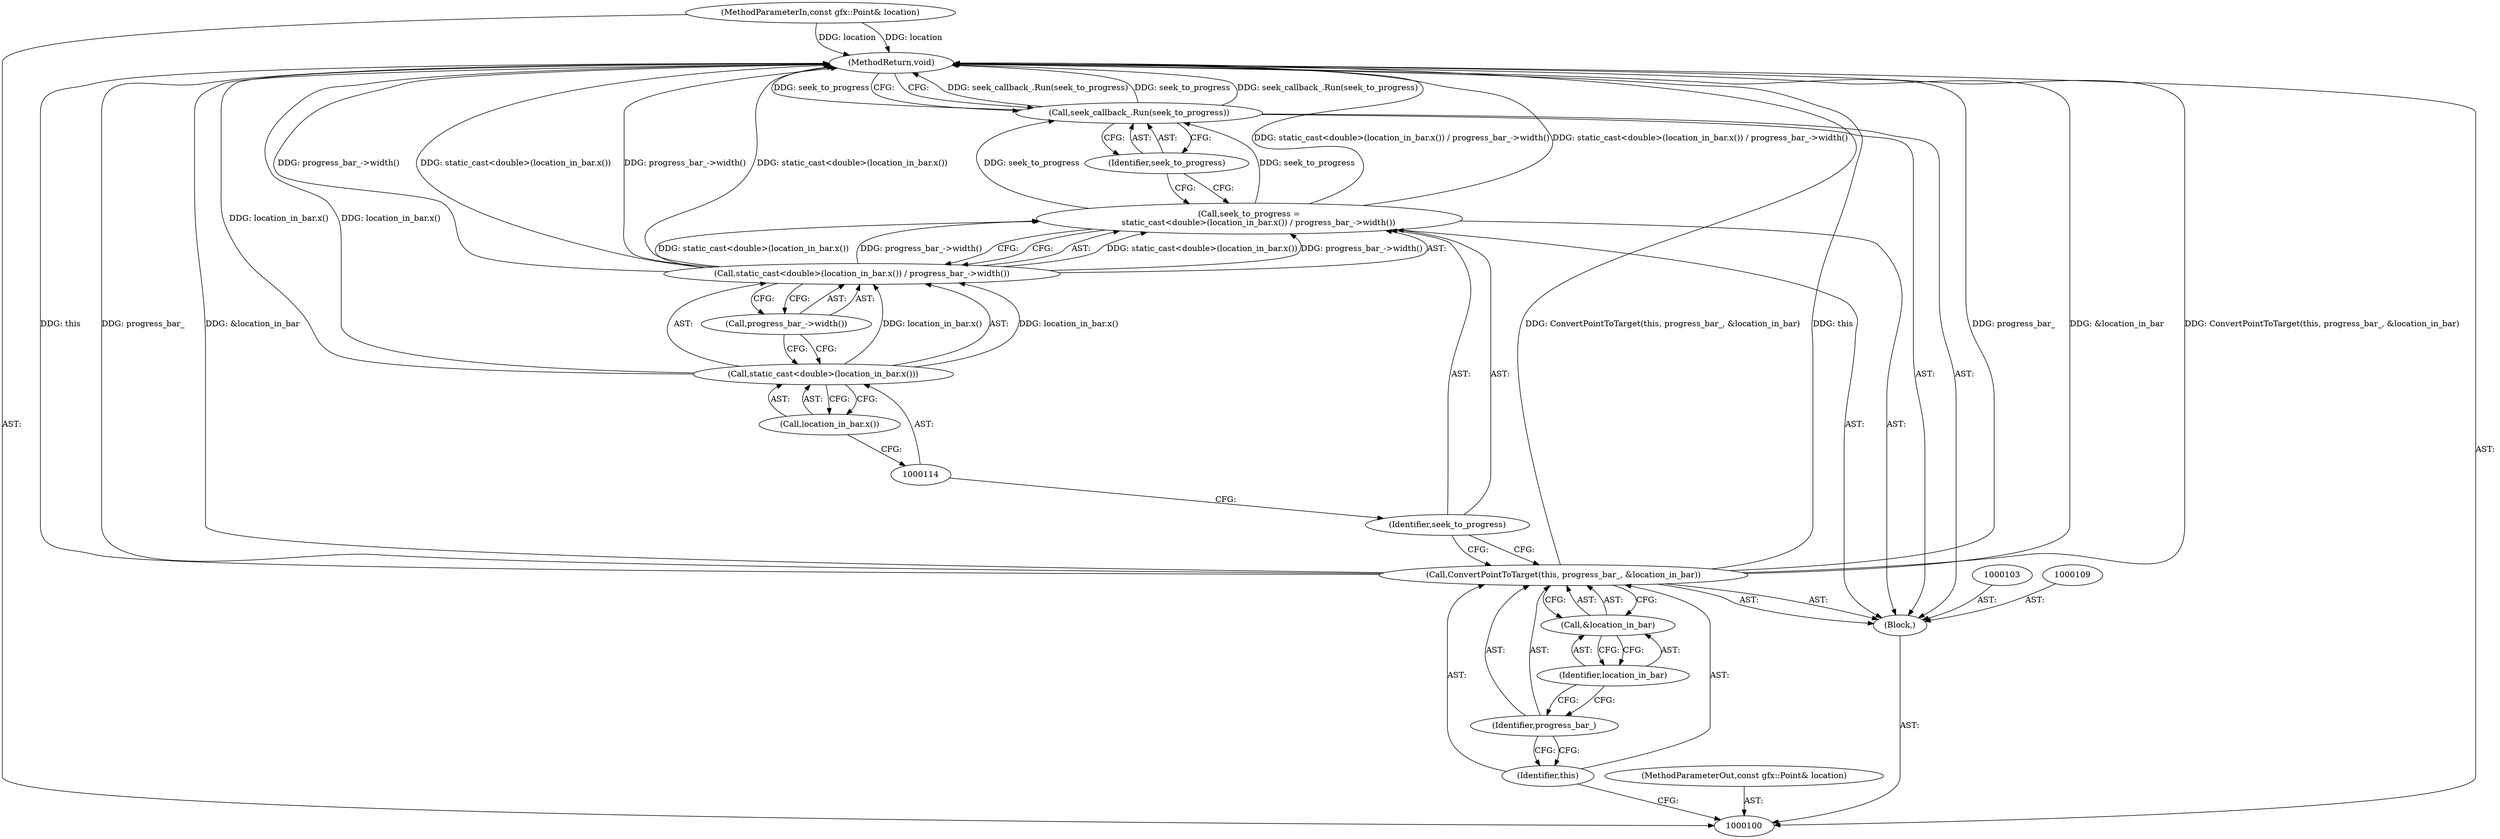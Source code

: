 digraph "0_Chrome_c25b198675380f713a56649c857b4367601d4a3d_7" {
"1000119" [label="(MethodReturn,void)"];
"1000101" [label="(MethodParameterIn,const gfx::Point& location)"];
"1000161" [label="(MethodParameterOut,const gfx::Point& location)"];
"1000102" [label="(Block,)"];
"1000104" [label="(Call,ConvertPointToTarget(this, progress_bar_, &location_in_bar))"];
"1000105" [label="(Identifier,this)"];
"1000106" [label="(Identifier,progress_bar_)"];
"1000107" [label="(Call,&location_in_bar)"];
"1000108" [label="(Identifier,location_in_bar)"];
"1000110" [label="(Call,seek_to_progress =\n       static_cast<double>(location_in_bar.x()) / progress_bar_->width())"];
"1000111" [label="(Identifier,seek_to_progress)"];
"1000115" [label="(Call,location_in_bar.x())"];
"1000116" [label="(Call,progress_bar_->width())"];
"1000112" [label="(Call,static_cast<double>(location_in_bar.x()) / progress_bar_->width())"];
"1000113" [label="(Call,static_cast<double>(location_in_bar.x()))"];
"1000118" [label="(Identifier,seek_to_progress)"];
"1000117" [label="(Call,seek_callback_.Run(seek_to_progress))"];
"1000119" -> "1000100"  [label="AST: "];
"1000119" -> "1000117"  [label="CFG: "];
"1000117" -> "1000119"  [label="DDG: seek_callback_.Run(seek_to_progress)"];
"1000117" -> "1000119"  [label="DDG: seek_to_progress"];
"1000104" -> "1000119"  [label="DDG: &location_in_bar"];
"1000104" -> "1000119"  [label="DDG: ConvertPointToTarget(this, progress_bar_, &location_in_bar)"];
"1000104" -> "1000119"  [label="DDG: this"];
"1000104" -> "1000119"  [label="DDG: progress_bar_"];
"1000113" -> "1000119"  [label="DDG: location_in_bar.x()"];
"1000110" -> "1000119"  [label="DDG: static_cast<double>(location_in_bar.x()) / progress_bar_->width()"];
"1000112" -> "1000119"  [label="DDG: progress_bar_->width()"];
"1000112" -> "1000119"  [label="DDG: static_cast<double>(location_in_bar.x())"];
"1000101" -> "1000119"  [label="DDG: location"];
"1000101" -> "1000100"  [label="AST: "];
"1000101" -> "1000119"  [label="DDG: location"];
"1000161" -> "1000100"  [label="AST: "];
"1000102" -> "1000100"  [label="AST: "];
"1000103" -> "1000102"  [label="AST: "];
"1000104" -> "1000102"  [label="AST: "];
"1000109" -> "1000102"  [label="AST: "];
"1000110" -> "1000102"  [label="AST: "];
"1000117" -> "1000102"  [label="AST: "];
"1000104" -> "1000102"  [label="AST: "];
"1000104" -> "1000107"  [label="CFG: "];
"1000105" -> "1000104"  [label="AST: "];
"1000106" -> "1000104"  [label="AST: "];
"1000107" -> "1000104"  [label="AST: "];
"1000111" -> "1000104"  [label="CFG: "];
"1000104" -> "1000119"  [label="DDG: &location_in_bar"];
"1000104" -> "1000119"  [label="DDG: ConvertPointToTarget(this, progress_bar_, &location_in_bar)"];
"1000104" -> "1000119"  [label="DDG: this"];
"1000104" -> "1000119"  [label="DDG: progress_bar_"];
"1000105" -> "1000104"  [label="AST: "];
"1000105" -> "1000100"  [label="CFG: "];
"1000106" -> "1000105"  [label="CFG: "];
"1000106" -> "1000104"  [label="AST: "];
"1000106" -> "1000105"  [label="CFG: "];
"1000108" -> "1000106"  [label="CFG: "];
"1000107" -> "1000104"  [label="AST: "];
"1000107" -> "1000108"  [label="CFG: "];
"1000108" -> "1000107"  [label="AST: "];
"1000104" -> "1000107"  [label="CFG: "];
"1000108" -> "1000107"  [label="AST: "];
"1000108" -> "1000106"  [label="CFG: "];
"1000107" -> "1000108"  [label="CFG: "];
"1000110" -> "1000102"  [label="AST: "];
"1000110" -> "1000112"  [label="CFG: "];
"1000111" -> "1000110"  [label="AST: "];
"1000112" -> "1000110"  [label="AST: "];
"1000118" -> "1000110"  [label="CFG: "];
"1000110" -> "1000119"  [label="DDG: static_cast<double>(location_in_bar.x()) / progress_bar_->width()"];
"1000112" -> "1000110"  [label="DDG: static_cast<double>(location_in_bar.x())"];
"1000112" -> "1000110"  [label="DDG: progress_bar_->width()"];
"1000110" -> "1000117"  [label="DDG: seek_to_progress"];
"1000111" -> "1000110"  [label="AST: "];
"1000111" -> "1000104"  [label="CFG: "];
"1000114" -> "1000111"  [label="CFG: "];
"1000115" -> "1000113"  [label="AST: "];
"1000115" -> "1000114"  [label="CFG: "];
"1000113" -> "1000115"  [label="CFG: "];
"1000116" -> "1000112"  [label="AST: "];
"1000116" -> "1000113"  [label="CFG: "];
"1000112" -> "1000116"  [label="CFG: "];
"1000112" -> "1000110"  [label="AST: "];
"1000112" -> "1000116"  [label="CFG: "];
"1000113" -> "1000112"  [label="AST: "];
"1000116" -> "1000112"  [label="AST: "];
"1000110" -> "1000112"  [label="CFG: "];
"1000112" -> "1000119"  [label="DDG: progress_bar_->width()"];
"1000112" -> "1000119"  [label="DDG: static_cast<double>(location_in_bar.x())"];
"1000112" -> "1000110"  [label="DDG: static_cast<double>(location_in_bar.x())"];
"1000112" -> "1000110"  [label="DDG: progress_bar_->width()"];
"1000113" -> "1000112"  [label="DDG: location_in_bar.x()"];
"1000113" -> "1000112"  [label="AST: "];
"1000113" -> "1000115"  [label="CFG: "];
"1000114" -> "1000113"  [label="AST: "];
"1000115" -> "1000113"  [label="AST: "];
"1000116" -> "1000113"  [label="CFG: "];
"1000113" -> "1000119"  [label="DDG: location_in_bar.x()"];
"1000113" -> "1000112"  [label="DDG: location_in_bar.x()"];
"1000118" -> "1000117"  [label="AST: "];
"1000118" -> "1000110"  [label="CFG: "];
"1000117" -> "1000118"  [label="CFG: "];
"1000117" -> "1000102"  [label="AST: "];
"1000117" -> "1000118"  [label="CFG: "];
"1000118" -> "1000117"  [label="AST: "];
"1000119" -> "1000117"  [label="CFG: "];
"1000117" -> "1000119"  [label="DDG: seek_callback_.Run(seek_to_progress)"];
"1000117" -> "1000119"  [label="DDG: seek_to_progress"];
"1000110" -> "1000117"  [label="DDG: seek_to_progress"];
}
